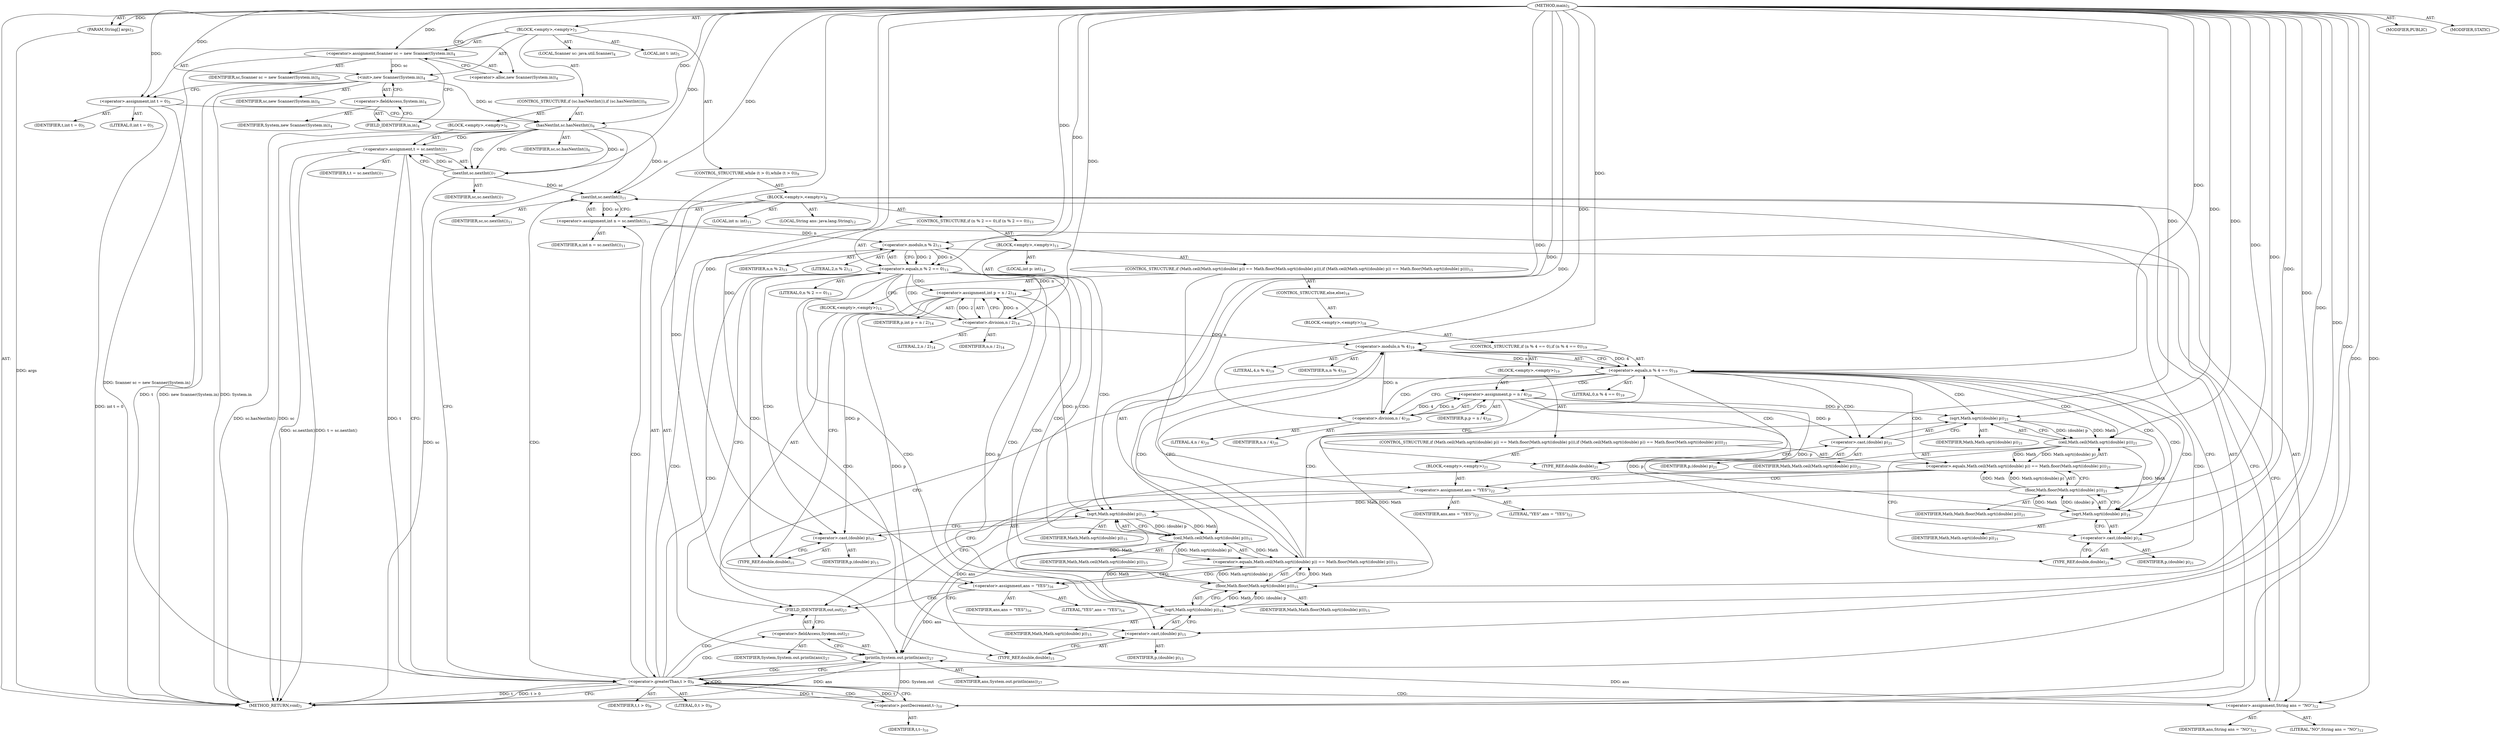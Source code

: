 digraph "main" {  
"19" [label = <(METHOD,main)<SUB>3</SUB>> ]
"20" [label = <(PARAM,String[] args)<SUB>3</SUB>> ]
"21" [label = <(BLOCK,&lt;empty&gt;,&lt;empty&gt;)<SUB>3</SUB>> ]
"4" [label = <(LOCAL,Scanner sc: java.util.Scanner)<SUB>4</SUB>> ]
"22" [label = <(&lt;operator&gt;.assignment,Scanner sc = new Scanner(System.in))<SUB>4</SUB>> ]
"23" [label = <(IDENTIFIER,sc,Scanner sc = new Scanner(System.in))<SUB>4</SUB>> ]
"24" [label = <(&lt;operator&gt;.alloc,new Scanner(System.in))<SUB>4</SUB>> ]
"25" [label = <(&lt;init&gt;,new Scanner(System.in))<SUB>4</SUB>> ]
"3" [label = <(IDENTIFIER,sc,new Scanner(System.in))<SUB>4</SUB>> ]
"26" [label = <(&lt;operator&gt;.fieldAccess,System.in)<SUB>4</SUB>> ]
"27" [label = <(IDENTIFIER,System,new Scanner(System.in))<SUB>4</SUB>> ]
"28" [label = <(FIELD_IDENTIFIER,in,in)<SUB>4</SUB>> ]
"29" [label = <(LOCAL,int t: int)<SUB>5</SUB>> ]
"30" [label = <(&lt;operator&gt;.assignment,int t = 0)<SUB>5</SUB>> ]
"31" [label = <(IDENTIFIER,t,int t = 0)<SUB>5</SUB>> ]
"32" [label = <(LITERAL,0,int t = 0)<SUB>5</SUB>> ]
"33" [label = <(CONTROL_STRUCTURE,if (sc.hasNextInt()),if (sc.hasNextInt()))<SUB>6</SUB>> ]
"34" [label = <(hasNextInt,sc.hasNextInt())<SUB>6</SUB>> ]
"35" [label = <(IDENTIFIER,sc,sc.hasNextInt())<SUB>6</SUB>> ]
"36" [label = <(BLOCK,&lt;empty&gt;,&lt;empty&gt;)<SUB>6</SUB>> ]
"37" [label = <(&lt;operator&gt;.assignment,t = sc.nextInt())<SUB>7</SUB>> ]
"38" [label = <(IDENTIFIER,t,t = sc.nextInt())<SUB>7</SUB>> ]
"39" [label = <(nextInt,sc.nextInt())<SUB>7</SUB>> ]
"40" [label = <(IDENTIFIER,sc,sc.nextInt())<SUB>7</SUB>> ]
"41" [label = <(CONTROL_STRUCTURE,while (t &gt; 0),while (t &gt; 0))<SUB>9</SUB>> ]
"42" [label = <(&lt;operator&gt;.greaterThan,t &gt; 0)<SUB>9</SUB>> ]
"43" [label = <(IDENTIFIER,t,t &gt; 0)<SUB>9</SUB>> ]
"44" [label = <(LITERAL,0,t &gt; 0)<SUB>9</SUB>> ]
"45" [label = <(BLOCK,&lt;empty&gt;,&lt;empty&gt;)<SUB>9</SUB>> ]
"46" [label = <(&lt;operator&gt;.postDecrement,t--)<SUB>10</SUB>> ]
"47" [label = <(IDENTIFIER,t,t--)<SUB>10</SUB>> ]
"48" [label = <(LOCAL,int n: int)<SUB>11</SUB>> ]
"49" [label = <(&lt;operator&gt;.assignment,int n = sc.nextInt())<SUB>11</SUB>> ]
"50" [label = <(IDENTIFIER,n,int n = sc.nextInt())<SUB>11</SUB>> ]
"51" [label = <(nextInt,sc.nextInt())<SUB>11</SUB>> ]
"52" [label = <(IDENTIFIER,sc,sc.nextInt())<SUB>11</SUB>> ]
"53" [label = <(LOCAL,String ans: java.lang.String)<SUB>12</SUB>> ]
"54" [label = <(&lt;operator&gt;.assignment,String ans = &quot;NO&quot;)<SUB>12</SUB>> ]
"55" [label = <(IDENTIFIER,ans,String ans = &quot;NO&quot;)<SUB>12</SUB>> ]
"56" [label = <(LITERAL,&quot;NO&quot;,String ans = &quot;NO&quot;)<SUB>12</SUB>> ]
"57" [label = <(CONTROL_STRUCTURE,if (n % 2 == 0),if (n % 2 == 0))<SUB>13</SUB>> ]
"58" [label = <(&lt;operator&gt;.equals,n % 2 == 0)<SUB>13</SUB>> ]
"59" [label = <(&lt;operator&gt;.modulo,n % 2)<SUB>13</SUB>> ]
"60" [label = <(IDENTIFIER,n,n % 2)<SUB>13</SUB>> ]
"61" [label = <(LITERAL,2,n % 2)<SUB>13</SUB>> ]
"62" [label = <(LITERAL,0,n % 2 == 0)<SUB>13</SUB>> ]
"63" [label = <(BLOCK,&lt;empty&gt;,&lt;empty&gt;)<SUB>13</SUB>> ]
"64" [label = <(LOCAL,int p: int)<SUB>14</SUB>> ]
"65" [label = <(&lt;operator&gt;.assignment,int p = n / 2)<SUB>14</SUB>> ]
"66" [label = <(IDENTIFIER,p,int p = n / 2)<SUB>14</SUB>> ]
"67" [label = <(&lt;operator&gt;.division,n / 2)<SUB>14</SUB>> ]
"68" [label = <(IDENTIFIER,n,n / 2)<SUB>14</SUB>> ]
"69" [label = <(LITERAL,2,n / 2)<SUB>14</SUB>> ]
"70" [label = <(CONTROL_STRUCTURE,if (Math.ceil(Math.sqrt((double) p)) == Math.floor(Math.sqrt((double) p))),if (Math.ceil(Math.sqrt((double) p)) == Math.floor(Math.sqrt((double) p))))<SUB>15</SUB>> ]
"71" [label = <(&lt;operator&gt;.equals,Math.ceil(Math.sqrt((double) p)) == Math.floor(Math.sqrt((double) p)))<SUB>15</SUB>> ]
"72" [label = <(ceil,Math.ceil(Math.sqrt((double) p)))<SUB>15</SUB>> ]
"73" [label = <(IDENTIFIER,Math,Math.ceil(Math.sqrt((double) p)))<SUB>15</SUB>> ]
"74" [label = <(sqrt,Math.sqrt((double) p))<SUB>15</SUB>> ]
"75" [label = <(IDENTIFIER,Math,Math.sqrt((double) p))<SUB>15</SUB>> ]
"76" [label = <(&lt;operator&gt;.cast,(double) p)<SUB>15</SUB>> ]
"77" [label = <(TYPE_REF,double,double)<SUB>15</SUB>> ]
"78" [label = <(IDENTIFIER,p,(double) p)<SUB>15</SUB>> ]
"79" [label = <(floor,Math.floor(Math.sqrt((double) p)))<SUB>15</SUB>> ]
"80" [label = <(IDENTIFIER,Math,Math.floor(Math.sqrt((double) p)))<SUB>15</SUB>> ]
"81" [label = <(sqrt,Math.sqrt((double) p))<SUB>15</SUB>> ]
"82" [label = <(IDENTIFIER,Math,Math.sqrt((double) p))<SUB>15</SUB>> ]
"83" [label = <(&lt;operator&gt;.cast,(double) p)<SUB>15</SUB>> ]
"84" [label = <(TYPE_REF,double,double)<SUB>15</SUB>> ]
"85" [label = <(IDENTIFIER,p,(double) p)<SUB>15</SUB>> ]
"86" [label = <(BLOCK,&lt;empty&gt;,&lt;empty&gt;)<SUB>15</SUB>> ]
"87" [label = <(&lt;operator&gt;.assignment,ans = &quot;YES&quot;)<SUB>16</SUB>> ]
"88" [label = <(IDENTIFIER,ans,ans = &quot;YES&quot;)<SUB>16</SUB>> ]
"89" [label = <(LITERAL,&quot;YES&quot;,ans = &quot;YES&quot;)<SUB>16</SUB>> ]
"90" [label = <(CONTROL_STRUCTURE,else,else)<SUB>18</SUB>> ]
"91" [label = <(BLOCK,&lt;empty&gt;,&lt;empty&gt;)<SUB>18</SUB>> ]
"92" [label = <(CONTROL_STRUCTURE,if (n % 4 == 0),if (n % 4 == 0))<SUB>19</SUB>> ]
"93" [label = <(&lt;operator&gt;.equals,n % 4 == 0)<SUB>19</SUB>> ]
"94" [label = <(&lt;operator&gt;.modulo,n % 4)<SUB>19</SUB>> ]
"95" [label = <(IDENTIFIER,n,n % 4)<SUB>19</SUB>> ]
"96" [label = <(LITERAL,4,n % 4)<SUB>19</SUB>> ]
"97" [label = <(LITERAL,0,n % 4 == 0)<SUB>19</SUB>> ]
"98" [label = <(BLOCK,&lt;empty&gt;,&lt;empty&gt;)<SUB>19</SUB>> ]
"99" [label = <(&lt;operator&gt;.assignment,p = n / 4)<SUB>20</SUB>> ]
"100" [label = <(IDENTIFIER,p,p = n / 4)<SUB>20</SUB>> ]
"101" [label = <(&lt;operator&gt;.division,n / 4)<SUB>20</SUB>> ]
"102" [label = <(IDENTIFIER,n,n / 4)<SUB>20</SUB>> ]
"103" [label = <(LITERAL,4,n / 4)<SUB>20</SUB>> ]
"104" [label = <(CONTROL_STRUCTURE,if (Math.ceil(Math.sqrt((double) p)) == Math.floor(Math.sqrt((double) p))),if (Math.ceil(Math.sqrt((double) p)) == Math.floor(Math.sqrt((double) p))))<SUB>21</SUB>> ]
"105" [label = <(&lt;operator&gt;.equals,Math.ceil(Math.sqrt((double) p)) == Math.floor(Math.sqrt((double) p)))<SUB>21</SUB>> ]
"106" [label = <(ceil,Math.ceil(Math.sqrt((double) p)))<SUB>21</SUB>> ]
"107" [label = <(IDENTIFIER,Math,Math.ceil(Math.sqrt((double) p)))<SUB>21</SUB>> ]
"108" [label = <(sqrt,Math.sqrt((double) p))<SUB>21</SUB>> ]
"109" [label = <(IDENTIFIER,Math,Math.sqrt((double) p))<SUB>21</SUB>> ]
"110" [label = <(&lt;operator&gt;.cast,(double) p)<SUB>21</SUB>> ]
"111" [label = <(TYPE_REF,double,double)<SUB>21</SUB>> ]
"112" [label = <(IDENTIFIER,p,(double) p)<SUB>21</SUB>> ]
"113" [label = <(floor,Math.floor(Math.sqrt((double) p)))<SUB>21</SUB>> ]
"114" [label = <(IDENTIFIER,Math,Math.floor(Math.sqrt((double) p)))<SUB>21</SUB>> ]
"115" [label = <(sqrt,Math.sqrt((double) p))<SUB>21</SUB>> ]
"116" [label = <(IDENTIFIER,Math,Math.sqrt((double) p))<SUB>21</SUB>> ]
"117" [label = <(&lt;operator&gt;.cast,(double) p)<SUB>21</SUB>> ]
"118" [label = <(TYPE_REF,double,double)<SUB>21</SUB>> ]
"119" [label = <(IDENTIFIER,p,(double) p)<SUB>21</SUB>> ]
"120" [label = <(BLOCK,&lt;empty&gt;,&lt;empty&gt;)<SUB>21</SUB>> ]
"121" [label = <(&lt;operator&gt;.assignment,ans = &quot;YES&quot;)<SUB>22</SUB>> ]
"122" [label = <(IDENTIFIER,ans,ans = &quot;YES&quot;)<SUB>22</SUB>> ]
"123" [label = <(LITERAL,&quot;YES&quot;,ans = &quot;YES&quot;)<SUB>22</SUB>> ]
"124" [label = <(println,System.out.println(ans))<SUB>27</SUB>> ]
"125" [label = <(&lt;operator&gt;.fieldAccess,System.out)<SUB>27</SUB>> ]
"126" [label = <(IDENTIFIER,System,System.out.println(ans))<SUB>27</SUB>> ]
"127" [label = <(FIELD_IDENTIFIER,out,out)<SUB>27</SUB>> ]
"128" [label = <(IDENTIFIER,ans,System.out.println(ans))<SUB>27</SUB>> ]
"129" [label = <(MODIFIER,PUBLIC)> ]
"130" [label = <(MODIFIER,STATIC)> ]
"131" [label = <(METHOD_RETURN,void)<SUB>3</SUB>> ]
  "19" -> "20"  [ label = "AST: "] 
  "19" -> "21"  [ label = "AST: "] 
  "19" -> "129"  [ label = "AST: "] 
  "19" -> "130"  [ label = "AST: "] 
  "19" -> "131"  [ label = "AST: "] 
  "21" -> "4"  [ label = "AST: "] 
  "21" -> "22"  [ label = "AST: "] 
  "21" -> "25"  [ label = "AST: "] 
  "21" -> "29"  [ label = "AST: "] 
  "21" -> "30"  [ label = "AST: "] 
  "21" -> "33"  [ label = "AST: "] 
  "21" -> "41"  [ label = "AST: "] 
  "22" -> "23"  [ label = "AST: "] 
  "22" -> "24"  [ label = "AST: "] 
  "25" -> "3"  [ label = "AST: "] 
  "25" -> "26"  [ label = "AST: "] 
  "26" -> "27"  [ label = "AST: "] 
  "26" -> "28"  [ label = "AST: "] 
  "30" -> "31"  [ label = "AST: "] 
  "30" -> "32"  [ label = "AST: "] 
  "33" -> "34"  [ label = "AST: "] 
  "33" -> "36"  [ label = "AST: "] 
  "34" -> "35"  [ label = "AST: "] 
  "36" -> "37"  [ label = "AST: "] 
  "37" -> "38"  [ label = "AST: "] 
  "37" -> "39"  [ label = "AST: "] 
  "39" -> "40"  [ label = "AST: "] 
  "41" -> "42"  [ label = "AST: "] 
  "41" -> "45"  [ label = "AST: "] 
  "42" -> "43"  [ label = "AST: "] 
  "42" -> "44"  [ label = "AST: "] 
  "45" -> "46"  [ label = "AST: "] 
  "45" -> "48"  [ label = "AST: "] 
  "45" -> "49"  [ label = "AST: "] 
  "45" -> "53"  [ label = "AST: "] 
  "45" -> "54"  [ label = "AST: "] 
  "45" -> "57"  [ label = "AST: "] 
  "45" -> "124"  [ label = "AST: "] 
  "46" -> "47"  [ label = "AST: "] 
  "49" -> "50"  [ label = "AST: "] 
  "49" -> "51"  [ label = "AST: "] 
  "51" -> "52"  [ label = "AST: "] 
  "54" -> "55"  [ label = "AST: "] 
  "54" -> "56"  [ label = "AST: "] 
  "57" -> "58"  [ label = "AST: "] 
  "57" -> "63"  [ label = "AST: "] 
  "58" -> "59"  [ label = "AST: "] 
  "58" -> "62"  [ label = "AST: "] 
  "59" -> "60"  [ label = "AST: "] 
  "59" -> "61"  [ label = "AST: "] 
  "63" -> "64"  [ label = "AST: "] 
  "63" -> "65"  [ label = "AST: "] 
  "63" -> "70"  [ label = "AST: "] 
  "65" -> "66"  [ label = "AST: "] 
  "65" -> "67"  [ label = "AST: "] 
  "67" -> "68"  [ label = "AST: "] 
  "67" -> "69"  [ label = "AST: "] 
  "70" -> "71"  [ label = "AST: "] 
  "70" -> "86"  [ label = "AST: "] 
  "70" -> "90"  [ label = "AST: "] 
  "71" -> "72"  [ label = "AST: "] 
  "71" -> "79"  [ label = "AST: "] 
  "72" -> "73"  [ label = "AST: "] 
  "72" -> "74"  [ label = "AST: "] 
  "74" -> "75"  [ label = "AST: "] 
  "74" -> "76"  [ label = "AST: "] 
  "76" -> "77"  [ label = "AST: "] 
  "76" -> "78"  [ label = "AST: "] 
  "79" -> "80"  [ label = "AST: "] 
  "79" -> "81"  [ label = "AST: "] 
  "81" -> "82"  [ label = "AST: "] 
  "81" -> "83"  [ label = "AST: "] 
  "83" -> "84"  [ label = "AST: "] 
  "83" -> "85"  [ label = "AST: "] 
  "86" -> "87"  [ label = "AST: "] 
  "87" -> "88"  [ label = "AST: "] 
  "87" -> "89"  [ label = "AST: "] 
  "90" -> "91"  [ label = "AST: "] 
  "91" -> "92"  [ label = "AST: "] 
  "92" -> "93"  [ label = "AST: "] 
  "92" -> "98"  [ label = "AST: "] 
  "93" -> "94"  [ label = "AST: "] 
  "93" -> "97"  [ label = "AST: "] 
  "94" -> "95"  [ label = "AST: "] 
  "94" -> "96"  [ label = "AST: "] 
  "98" -> "99"  [ label = "AST: "] 
  "98" -> "104"  [ label = "AST: "] 
  "99" -> "100"  [ label = "AST: "] 
  "99" -> "101"  [ label = "AST: "] 
  "101" -> "102"  [ label = "AST: "] 
  "101" -> "103"  [ label = "AST: "] 
  "104" -> "105"  [ label = "AST: "] 
  "104" -> "120"  [ label = "AST: "] 
  "105" -> "106"  [ label = "AST: "] 
  "105" -> "113"  [ label = "AST: "] 
  "106" -> "107"  [ label = "AST: "] 
  "106" -> "108"  [ label = "AST: "] 
  "108" -> "109"  [ label = "AST: "] 
  "108" -> "110"  [ label = "AST: "] 
  "110" -> "111"  [ label = "AST: "] 
  "110" -> "112"  [ label = "AST: "] 
  "113" -> "114"  [ label = "AST: "] 
  "113" -> "115"  [ label = "AST: "] 
  "115" -> "116"  [ label = "AST: "] 
  "115" -> "117"  [ label = "AST: "] 
  "117" -> "118"  [ label = "AST: "] 
  "117" -> "119"  [ label = "AST: "] 
  "120" -> "121"  [ label = "AST: "] 
  "121" -> "122"  [ label = "AST: "] 
  "121" -> "123"  [ label = "AST: "] 
  "124" -> "125"  [ label = "AST: "] 
  "124" -> "128"  [ label = "AST: "] 
  "125" -> "126"  [ label = "AST: "] 
  "125" -> "127"  [ label = "AST: "] 
  "22" -> "28"  [ label = "CFG: "] 
  "25" -> "30"  [ label = "CFG: "] 
  "30" -> "34"  [ label = "CFG: "] 
  "24" -> "22"  [ label = "CFG: "] 
  "26" -> "25"  [ label = "CFG: "] 
  "34" -> "39"  [ label = "CFG: "] 
  "34" -> "42"  [ label = "CFG: "] 
  "42" -> "131"  [ label = "CFG: "] 
  "42" -> "46"  [ label = "CFG: "] 
  "28" -> "26"  [ label = "CFG: "] 
  "37" -> "42"  [ label = "CFG: "] 
  "46" -> "51"  [ label = "CFG: "] 
  "49" -> "54"  [ label = "CFG: "] 
  "54" -> "59"  [ label = "CFG: "] 
  "124" -> "42"  [ label = "CFG: "] 
  "39" -> "37"  [ label = "CFG: "] 
  "51" -> "49"  [ label = "CFG: "] 
  "58" -> "67"  [ label = "CFG: "] 
  "58" -> "127"  [ label = "CFG: "] 
  "125" -> "124"  [ label = "CFG: "] 
  "59" -> "58"  [ label = "CFG: "] 
  "65" -> "77"  [ label = "CFG: "] 
  "127" -> "125"  [ label = "CFG: "] 
  "67" -> "65"  [ label = "CFG: "] 
  "71" -> "87"  [ label = "CFG: "] 
  "71" -> "94"  [ label = "CFG: "] 
  "72" -> "84"  [ label = "CFG: "] 
  "79" -> "71"  [ label = "CFG: "] 
  "87" -> "127"  [ label = "CFG: "] 
  "74" -> "72"  [ label = "CFG: "] 
  "81" -> "79"  [ label = "CFG: "] 
  "76" -> "74"  [ label = "CFG: "] 
  "83" -> "81"  [ label = "CFG: "] 
  "93" -> "101"  [ label = "CFG: "] 
  "93" -> "127"  [ label = "CFG: "] 
  "77" -> "76"  [ label = "CFG: "] 
  "84" -> "83"  [ label = "CFG: "] 
  "94" -> "93"  [ label = "CFG: "] 
  "99" -> "111"  [ label = "CFG: "] 
  "101" -> "99"  [ label = "CFG: "] 
  "105" -> "121"  [ label = "CFG: "] 
  "105" -> "127"  [ label = "CFG: "] 
  "106" -> "118"  [ label = "CFG: "] 
  "113" -> "105"  [ label = "CFG: "] 
  "121" -> "127"  [ label = "CFG: "] 
  "108" -> "106"  [ label = "CFG: "] 
  "115" -> "113"  [ label = "CFG: "] 
  "110" -> "108"  [ label = "CFG: "] 
  "117" -> "115"  [ label = "CFG: "] 
  "111" -> "110"  [ label = "CFG: "] 
  "118" -> "117"  [ label = "CFG: "] 
  "19" -> "24"  [ label = "CFG: "] 
  "20" -> "131"  [ label = "DDG: args"] 
  "22" -> "131"  [ label = "DDG: Scanner sc = new Scanner(System.in)"] 
  "25" -> "131"  [ label = "DDG: System.in"] 
  "25" -> "131"  [ label = "DDG: new Scanner(System.in)"] 
  "30" -> "131"  [ label = "DDG: int t = 0"] 
  "34" -> "131"  [ label = "DDG: sc"] 
  "34" -> "131"  [ label = "DDG: sc.hasNextInt()"] 
  "39" -> "131"  [ label = "DDG: sc"] 
  "37" -> "131"  [ label = "DDG: sc.nextInt()"] 
  "37" -> "131"  [ label = "DDG: t = sc.nextInt()"] 
  "42" -> "131"  [ label = "DDG: t"] 
  "42" -> "131"  [ label = "DDG: t &gt; 0"] 
  "124" -> "131"  [ label = "DDG: System.out"] 
  "124" -> "131"  [ label = "DDG: ans"] 
  "19" -> "20"  [ label = "DDG: "] 
  "19" -> "22"  [ label = "DDG: "] 
  "19" -> "30"  [ label = "DDG: "] 
  "22" -> "25"  [ label = "DDG: sc"] 
  "19" -> "25"  [ label = "DDG: "] 
  "25" -> "34"  [ label = "DDG: sc"] 
  "19" -> "34"  [ label = "DDG: "] 
  "39" -> "37"  [ label = "DDG: sc"] 
  "30" -> "42"  [ label = "DDG: t"] 
  "37" -> "42"  [ label = "DDG: t"] 
  "46" -> "42"  [ label = "DDG: t"] 
  "19" -> "42"  [ label = "DDG: "] 
  "51" -> "49"  [ label = "DDG: sc"] 
  "19" -> "54"  [ label = "DDG: "] 
  "42" -> "46"  [ label = "DDG: t"] 
  "19" -> "46"  [ label = "DDG: "] 
  "54" -> "124"  [ label = "DDG: ans"] 
  "121" -> "124"  [ label = "DDG: ans"] 
  "87" -> "124"  [ label = "DDG: ans"] 
  "19" -> "124"  [ label = "DDG: "] 
  "34" -> "39"  [ label = "DDG: sc"] 
  "19" -> "39"  [ label = "DDG: "] 
  "34" -> "51"  [ label = "DDG: sc"] 
  "39" -> "51"  [ label = "DDG: sc"] 
  "19" -> "51"  [ label = "DDG: "] 
  "59" -> "58"  [ label = "DDG: n"] 
  "59" -> "58"  [ label = "DDG: 2"] 
  "19" -> "58"  [ label = "DDG: "] 
  "67" -> "65"  [ label = "DDG: n"] 
  "67" -> "65"  [ label = "DDG: 2"] 
  "49" -> "59"  [ label = "DDG: n"] 
  "19" -> "59"  [ label = "DDG: "] 
  "59" -> "67"  [ label = "DDG: n"] 
  "19" -> "67"  [ label = "DDG: "] 
  "72" -> "71"  [ label = "DDG: Math"] 
  "72" -> "71"  [ label = "DDG: Math.sqrt((double) p)"] 
  "79" -> "71"  [ label = "DDG: Math"] 
  "79" -> "71"  [ label = "DDG: Math.sqrt((double) p)"] 
  "19" -> "87"  [ label = "DDG: "] 
  "74" -> "72"  [ label = "DDG: Math"] 
  "19" -> "72"  [ label = "DDG: "] 
  "74" -> "72"  [ label = "DDG: (double) p"] 
  "81" -> "79"  [ label = "DDG: Math"] 
  "19" -> "79"  [ label = "DDG: "] 
  "81" -> "79"  [ label = "DDG: (double) p"] 
  "79" -> "74"  [ label = "DDG: Math"] 
  "113" -> "74"  [ label = "DDG: Math"] 
  "19" -> "74"  [ label = "DDG: "] 
  "65" -> "74"  [ label = "DDG: p"] 
  "72" -> "81"  [ label = "DDG: Math"] 
  "19" -> "81"  [ label = "DDG: "] 
  "65" -> "81"  [ label = "DDG: p"] 
  "19" -> "76"  [ label = "DDG: "] 
  "65" -> "76"  [ label = "DDG: p"] 
  "19" -> "83"  [ label = "DDG: "] 
  "65" -> "83"  [ label = "DDG: p"] 
  "94" -> "93"  [ label = "DDG: n"] 
  "94" -> "93"  [ label = "DDG: 4"] 
  "19" -> "93"  [ label = "DDG: "] 
  "101" -> "99"  [ label = "DDG: n"] 
  "101" -> "99"  [ label = "DDG: 4"] 
  "67" -> "94"  [ label = "DDG: n"] 
  "19" -> "94"  [ label = "DDG: "] 
  "94" -> "101"  [ label = "DDG: n"] 
  "19" -> "101"  [ label = "DDG: "] 
  "106" -> "105"  [ label = "DDG: Math"] 
  "106" -> "105"  [ label = "DDG: Math.sqrt((double) p)"] 
  "113" -> "105"  [ label = "DDG: Math"] 
  "113" -> "105"  [ label = "DDG: Math.sqrt((double) p)"] 
  "19" -> "121"  [ label = "DDG: "] 
  "108" -> "106"  [ label = "DDG: Math"] 
  "19" -> "106"  [ label = "DDG: "] 
  "108" -> "106"  [ label = "DDG: (double) p"] 
  "115" -> "113"  [ label = "DDG: Math"] 
  "19" -> "113"  [ label = "DDG: "] 
  "115" -> "113"  [ label = "DDG: (double) p"] 
  "79" -> "108"  [ label = "DDG: Math"] 
  "19" -> "108"  [ label = "DDG: "] 
  "99" -> "108"  [ label = "DDG: p"] 
  "106" -> "115"  [ label = "DDG: Math"] 
  "19" -> "115"  [ label = "DDG: "] 
  "99" -> "115"  [ label = "DDG: p"] 
  "19" -> "110"  [ label = "DDG: "] 
  "99" -> "110"  [ label = "DDG: p"] 
  "19" -> "117"  [ label = "DDG: "] 
  "99" -> "117"  [ label = "DDG: p"] 
  "34" -> "37"  [ label = "CDG: "] 
  "34" -> "39"  [ label = "CDG: "] 
  "42" -> "49"  [ label = "CDG: "] 
  "42" -> "42"  [ label = "CDG: "] 
  "42" -> "51"  [ label = "CDG: "] 
  "42" -> "46"  [ label = "CDG: "] 
  "42" -> "59"  [ label = "CDG: "] 
  "42" -> "54"  [ label = "CDG: "] 
  "42" -> "58"  [ label = "CDG: "] 
  "42" -> "127"  [ label = "CDG: "] 
  "42" -> "124"  [ label = "CDG: "] 
  "42" -> "125"  [ label = "CDG: "] 
  "58" -> "77"  [ label = "CDG: "] 
  "58" -> "81"  [ label = "CDG: "] 
  "58" -> "84"  [ label = "CDG: "] 
  "58" -> "72"  [ label = "CDG: "] 
  "58" -> "67"  [ label = "CDG: "] 
  "58" -> "74"  [ label = "CDG: "] 
  "58" -> "76"  [ label = "CDG: "] 
  "58" -> "65"  [ label = "CDG: "] 
  "58" -> "79"  [ label = "CDG: "] 
  "58" -> "83"  [ label = "CDG: "] 
  "58" -> "71"  [ label = "CDG: "] 
  "71" -> "94"  [ label = "CDG: "] 
  "71" -> "87"  [ label = "CDG: "] 
  "71" -> "93"  [ label = "CDG: "] 
  "93" -> "115"  [ label = "CDG: "] 
  "93" -> "113"  [ label = "CDG: "] 
  "93" -> "99"  [ label = "CDG: "] 
  "93" -> "106"  [ label = "CDG: "] 
  "93" -> "101"  [ label = "CDG: "] 
  "93" -> "105"  [ label = "CDG: "] 
  "93" -> "118"  [ label = "CDG: "] 
  "93" -> "110"  [ label = "CDG: "] 
  "93" -> "117"  [ label = "CDG: "] 
  "93" -> "108"  [ label = "CDG: "] 
  "93" -> "111"  [ label = "CDG: "] 
  "105" -> "121"  [ label = "CDG: "] 
}
